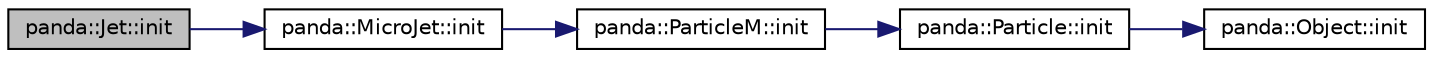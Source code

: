 digraph "panda::Jet::init"
{
 // INTERACTIVE_SVG=YES
  edge [fontname="Helvetica",fontsize="10",labelfontname="Helvetica",labelfontsize="10"];
  node [fontname="Helvetica",fontsize="10",shape=record];
  rankdir="LR";
  Node1 [label="panda::Jet::init",height=0.2,width=0.4,color="black", fillcolor="grey75", style="filled" fontcolor="black"];
  Node1 -> Node2 [color="midnightblue",fontsize="10",style="solid"];
  Node2 [label="panda::MicroJet::init",height=0.2,width=0.4,color="black", fillcolor="white", style="filled",URL="$classpanda_1_1MicroJet.html#acb01bef0c15e0175151fdd479cb1b5ba",tooltip="Reset object state. "];
  Node2 -> Node3 [color="midnightblue",fontsize="10",style="solid"];
  Node3 [label="panda::ParticleM::init",height=0.2,width=0.4,color="black", fillcolor="white", style="filled",URL="$classpanda_1_1ParticleM.html#a92df7a2653432fa4d304039e1e62c41b",tooltip="Reset object state. "];
  Node3 -> Node4 [color="midnightblue",fontsize="10",style="solid"];
  Node4 [label="panda::Particle::init",height=0.2,width=0.4,color="black", fillcolor="white", style="filled",URL="$classpanda_1_1Particle.html#a56ba0060e9e37322f98e2f30c3583dd3",tooltip="Reset object state. "];
  Node4 -> Node5 [color="midnightblue",fontsize="10",style="solid"];
  Node5 [label="panda::Object::init",height=0.2,width=0.4,color="black", fillcolor="white", style="filled",URL="$classpanda_1_1Object.html#a204960e5f165a28176f9b4a42b9ea90c",tooltip="Reset object state. "];
}
